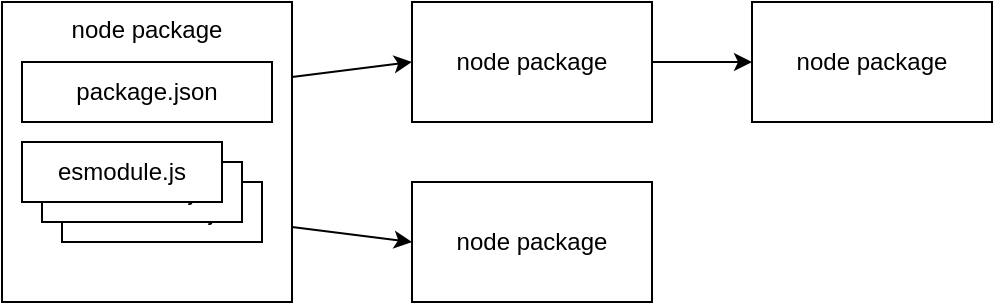 <mxfile version="13.10.0" type="device"><diagram id="PTlB0l9NLFWeE_aYjwAS" name="Page-1"><mxGraphModel dx="1209" dy="688" grid="1" gridSize="10" guides="1" tooltips="1" connect="1" arrows="1" fold="1" page="1" pageScale="1" pageWidth="850" pageHeight="1100" math="0" shadow="0"><root><mxCell id="0"/><mxCell id="1" parent="0"/><mxCell id="MdC4QimAlhXyUsO5mqOs-1" value="node package" style="rounded=0;whiteSpace=wrap;html=1;verticalAlign=top;" vertex="1" parent="1"><mxGeometry x="305" y="180" width="145" height="150" as="geometry"/></mxCell><mxCell id="MdC4QimAlhXyUsO5mqOs-5" value="esmodule.js" style="rounded=0;whiteSpace=wrap;html=1;" vertex="1" parent="1"><mxGeometry x="335" y="270" width="100" height="30" as="geometry"/></mxCell><mxCell id="MdC4QimAlhXyUsO5mqOs-4" value="esmodule.js" style="rounded=0;whiteSpace=wrap;html=1;" vertex="1" parent="1"><mxGeometry x="325" y="260" width="100" height="30" as="geometry"/></mxCell><mxCell id="MdC4QimAlhXyUsO5mqOs-2" value="package.json" style="rounded=0;whiteSpace=wrap;html=1;" vertex="1" parent="1"><mxGeometry x="315" y="210" width="125" height="30" as="geometry"/></mxCell><mxCell id="MdC4QimAlhXyUsO5mqOs-3" value="esmodule.js" style="rounded=0;whiteSpace=wrap;html=1;" vertex="1" parent="1"><mxGeometry x="315" y="250" width="100" height="30" as="geometry"/></mxCell><mxCell id="MdC4QimAlhXyUsO5mqOs-6" value="node package" style="rounded=0;whiteSpace=wrap;html=1;" vertex="1" parent="1"><mxGeometry x="510" y="180" width="120" height="60" as="geometry"/></mxCell><mxCell id="MdC4QimAlhXyUsO5mqOs-7" value="node package" style="rounded=0;whiteSpace=wrap;html=1;" vertex="1" parent="1"><mxGeometry x="510" y="270" width="120" height="60" as="geometry"/></mxCell><mxCell id="MdC4QimAlhXyUsO5mqOs-8" value="node package" style="rounded=0;whiteSpace=wrap;html=1;" vertex="1" parent="1"><mxGeometry x="680" y="180" width="120" height="60" as="geometry"/></mxCell><mxCell id="MdC4QimAlhXyUsO5mqOs-9" value="" style="endArrow=classic;html=1;exitX=1;exitY=0.25;exitDx=0;exitDy=0;entryX=0;entryY=0.5;entryDx=0;entryDy=0;" edge="1" parent="1" source="MdC4QimAlhXyUsO5mqOs-1" target="MdC4QimAlhXyUsO5mqOs-6"><mxGeometry width="50" height="50" relative="1" as="geometry"><mxPoint x="400" y="380" as="sourcePoint"/><mxPoint x="450" y="330" as="targetPoint"/></mxGeometry></mxCell><mxCell id="MdC4QimAlhXyUsO5mqOs-10" value="" style="endArrow=classic;html=1;exitX=1;exitY=0.5;exitDx=0;exitDy=0;entryX=0;entryY=0.5;entryDx=0;entryDy=0;" edge="1" parent="1" source="MdC4QimAlhXyUsO5mqOs-6" target="MdC4QimAlhXyUsO5mqOs-8"><mxGeometry width="50" height="50" relative="1" as="geometry"><mxPoint x="460" y="227.5" as="sourcePoint"/><mxPoint x="520" y="220" as="targetPoint"/></mxGeometry></mxCell><mxCell id="MdC4QimAlhXyUsO5mqOs-11" value="" style="endArrow=classic;html=1;exitX=1;exitY=0.75;exitDx=0;exitDy=0;entryX=0;entryY=0.5;entryDx=0;entryDy=0;" edge="1" parent="1" source="MdC4QimAlhXyUsO5mqOs-1" target="MdC4QimAlhXyUsO5mqOs-7"><mxGeometry width="50" height="50" relative="1" as="geometry"><mxPoint x="460" y="227.5" as="sourcePoint"/><mxPoint x="520" y="220" as="targetPoint"/></mxGeometry></mxCell></root></mxGraphModel></diagram></mxfile>
